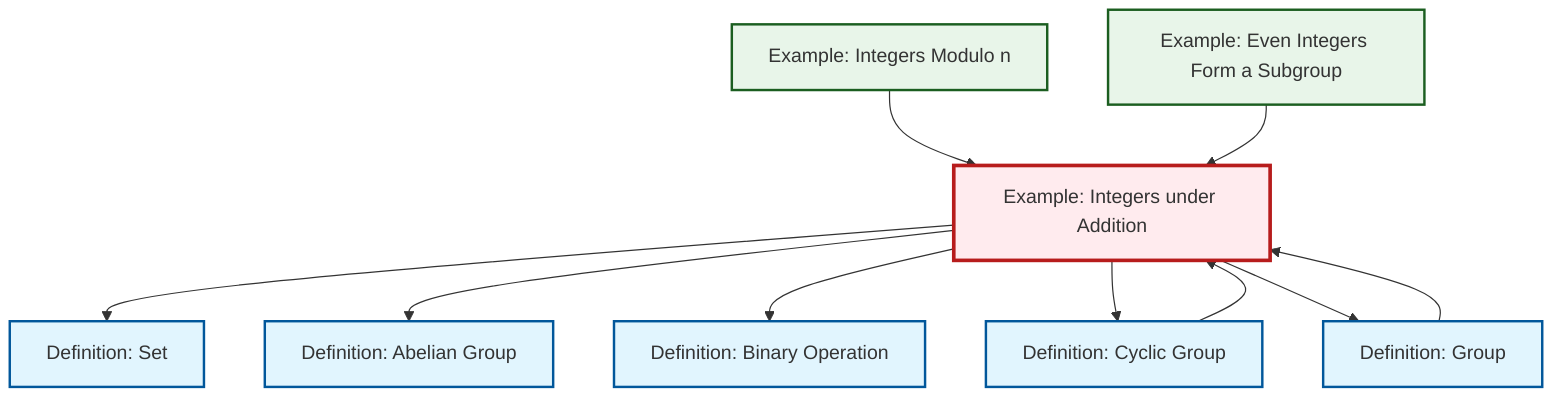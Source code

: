 graph TD
    classDef definition fill:#e1f5fe,stroke:#01579b,stroke-width:2px
    classDef theorem fill:#f3e5f5,stroke:#4a148c,stroke-width:2px
    classDef axiom fill:#fff3e0,stroke:#e65100,stroke-width:2px
    classDef example fill:#e8f5e9,stroke:#1b5e20,stroke-width:2px
    classDef current fill:#ffebee,stroke:#b71c1c,stroke-width:3px
    ex-integers-addition["Example: Integers under Addition"]:::example
    ex-even-integers-subgroup["Example: Even Integers Form a Subgroup"]:::example
    def-cyclic-group["Definition: Cyclic Group"]:::definition
    def-binary-operation["Definition: Binary Operation"]:::definition
    def-set["Definition: Set"]:::definition
    def-group["Definition: Group"]:::definition
    ex-quotient-integers-mod-n["Example: Integers Modulo n"]:::example
    def-abelian-group["Definition: Abelian Group"]:::definition
    def-cyclic-group --> ex-integers-addition
    ex-integers-addition --> def-set
    ex-quotient-integers-mod-n --> ex-integers-addition
    ex-integers-addition --> def-abelian-group
    ex-integers-addition --> def-binary-operation
    ex-even-integers-subgroup --> ex-integers-addition
    ex-integers-addition --> def-cyclic-group
    def-group --> ex-integers-addition
    ex-integers-addition --> def-group
    class ex-integers-addition current